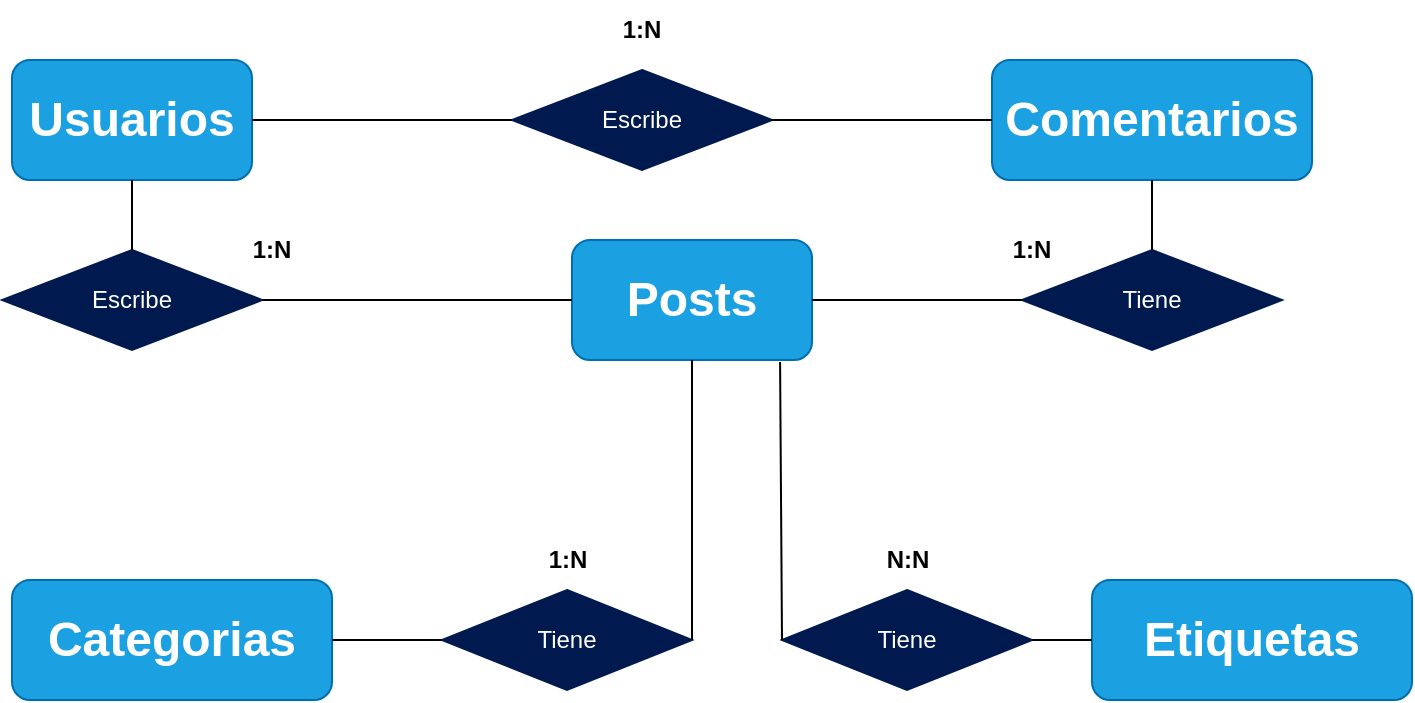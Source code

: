 <mxfile version="20.8.8" type="github">
  <diagram name="Page-1" id="ao6aAHn8_ZMpigJdrHCM">
    <mxGraphModel dx="880" dy="502" grid="1" gridSize="10" guides="1" tooltips="1" connect="1" arrows="1" fold="1" page="1" pageScale="1" pageWidth="850" pageHeight="1100" math="0" shadow="0">
      <root>
        <mxCell id="0" />
        <mxCell id="1" parent="0" />
        <mxCell id="60FBYSFak8FXu6HTe2es-1" value="&lt;h1&gt;&lt;font style=&quot;&quot; color=&quot;#ffffff&quot;&gt;Usuarios&lt;/font&gt;&lt;/h1&gt;" style="rounded=1;whiteSpace=wrap;html=1;fillColor=#1ba1e2;strokeColor=#006EAF;labelBackgroundColor=none;fontColor=#ffffff;" vertex="1" parent="1">
          <mxGeometry x="40" y="80" width="120" height="60" as="geometry" />
        </mxCell>
        <mxCell id="60FBYSFak8FXu6HTe2es-2" value="&lt;h1&gt;&lt;font style=&quot;&quot; color=&quot;#ffffff&quot;&gt;Comentarios&lt;/font&gt;&lt;/h1&gt;" style="rounded=1;whiteSpace=wrap;html=1;fillColor=#1ba1e2;strokeColor=#006EAF;labelBackgroundColor=none;fontColor=#ffffff;" vertex="1" parent="1">
          <mxGeometry x="530" y="80" width="160" height="60" as="geometry" />
        </mxCell>
        <mxCell id="60FBYSFak8FXu6HTe2es-3" value="&lt;h1&gt;&lt;font style=&quot;&quot; color=&quot;#ffffff&quot;&gt;Posts&lt;/font&gt;&lt;/h1&gt;" style="rounded=1;whiteSpace=wrap;html=1;fillColor=#1ba1e2;strokeColor=#006EAF;labelBackgroundColor=none;fontColor=#ffffff;" vertex="1" parent="1">
          <mxGeometry x="320" y="170" width="120" height="60" as="geometry" />
        </mxCell>
        <mxCell id="60FBYSFak8FXu6HTe2es-4" value="&lt;h1&gt;&lt;font style=&quot;&quot; color=&quot;#ffffff&quot;&gt;Categorias&lt;/font&gt;&lt;/h1&gt;" style="rounded=1;whiteSpace=wrap;html=1;fillColor=#1ba1e2;strokeColor=#006EAF;labelBackgroundColor=none;fontColor=#ffffff;" vertex="1" parent="1">
          <mxGeometry x="40" y="340" width="160" height="60" as="geometry" />
        </mxCell>
        <mxCell id="60FBYSFak8FXu6HTe2es-5" value="Escribe" style="rhombus;whiteSpace=wrap;html=1;labelBackgroundColor=none;fontColor=#ffffff;fillColor=#001A4F;strokeColor=#001A4F;" vertex="1" parent="1">
          <mxGeometry x="35" y="175" width="130" height="50" as="geometry" />
        </mxCell>
        <mxCell id="60FBYSFak8FXu6HTe2es-7" value="" style="endArrow=none;html=1;rounded=0;fontColor=#FFFFFF;entryX=0.5;entryY=1;entryDx=0;entryDy=0;" edge="1" parent="1" source="60FBYSFak8FXu6HTe2es-5" target="60FBYSFak8FXu6HTe2es-1">
          <mxGeometry width="50" height="50" relative="1" as="geometry">
            <mxPoint x="400" y="220" as="sourcePoint" />
            <mxPoint x="450" y="170" as="targetPoint" />
          </mxGeometry>
        </mxCell>
        <mxCell id="60FBYSFak8FXu6HTe2es-8" value="" style="endArrow=none;html=1;rounded=0;fontColor=#FFFFFF;entryX=1;entryY=0.5;entryDx=0;entryDy=0;exitX=0;exitY=0.5;exitDx=0;exitDy=0;" edge="1" parent="1" source="60FBYSFak8FXu6HTe2es-3" target="60FBYSFak8FXu6HTe2es-5">
          <mxGeometry width="50" height="50" relative="1" as="geometry">
            <mxPoint x="400" y="220" as="sourcePoint" />
            <mxPoint x="450" y="170" as="targetPoint" />
          </mxGeometry>
        </mxCell>
        <mxCell id="60FBYSFak8FXu6HTe2es-9" value="&lt;font color=&quot;#000000&quot;&gt;&lt;b&gt;1:N&lt;/b&gt;&lt;/font&gt;" style="text;html=1;strokeColor=none;fillColor=none;align=center;verticalAlign=middle;whiteSpace=wrap;rounded=0;fontColor=#FFFFFF;" vertex="1" parent="1">
          <mxGeometry x="140" y="160" width="60" height="30" as="geometry" />
        </mxCell>
        <mxCell id="60FBYSFak8FXu6HTe2es-10" value="Escribe" style="rhombus;whiteSpace=wrap;html=1;labelBackgroundColor=none;fontColor=#ffffff;fillColor=#001A4F;strokeColor=#001A4F;" vertex="1" parent="1">
          <mxGeometry x="290" y="85" width="130" height="50" as="geometry" />
        </mxCell>
        <mxCell id="60FBYSFak8FXu6HTe2es-11" value="" style="endArrow=none;html=1;rounded=0;fontColor=#000000;entryX=0;entryY=0.5;entryDx=0;entryDy=0;exitX=1;exitY=0.5;exitDx=0;exitDy=0;" edge="1" parent="1" source="60FBYSFak8FXu6HTe2es-1" target="60FBYSFak8FXu6HTe2es-10">
          <mxGeometry width="50" height="50" relative="1" as="geometry">
            <mxPoint x="400" y="220" as="sourcePoint" />
            <mxPoint x="450" y="170" as="targetPoint" />
          </mxGeometry>
        </mxCell>
        <mxCell id="60FBYSFak8FXu6HTe2es-12" value="" style="endArrow=none;html=1;rounded=0;fontColor=#000000;entryX=1;entryY=0.5;entryDx=0;entryDy=0;exitX=0;exitY=0.5;exitDx=0;exitDy=0;" edge="1" parent="1" source="60FBYSFak8FXu6HTe2es-2" target="60FBYSFak8FXu6HTe2es-10">
          <mxGeometry width="50" height="50" relative="1" as="geometry">
            <mxPoint x="400" y="220" as="sourcePoint" />
            <mxPoint x="450" y="170" as="targetPoint" />
          </mxGeometry>
        </mxCell>
        <mxCell id="60FBYSFak8FXu6HTe2es-13" value="&lt;font color=&quot;#000000&quot;&gt;&lt;b&gt;1:N&lt;/b&gt;&lt;/font&gt;" style="text;html=1;strokeColor=none;fillColor=none;align=center;verticalAlign=middle;whiteSpace=wrap;rounded=0;fontColor=#FFFFFF;" vertex="1" parent="1">
          <mxGeometry x="325" y="50" width="60" height="30" as="geometry" />
        </mxCell>
        <mxCell id="60FBYSFak8FXu6HTe2es-14" value="Tiene" style="rhombus;whiteSpace=wrap;html=1;labelBackgroundColor=none;fontColor=#ffffff;fillColor=#001A4F;strokeColor=#001A4F;" vertex="1" parent="1">
          <mxGeometry x="545" y="175" width="130" height="50" as="geometry" />
        </mxCell>
        <mxCell id="60FBYSFak8FXu6HTe2es-15" value="" style="endArrow=none;html=1;rounded=0;fontColor=#000000;entryX=0.5;entryY=1;entryDx=0;entryDy=0;" edge="1" parent="1" source="60FBYSFak8FXu6HTe2es-14" target="60FBYSFak8FXu6HTe2es-2">
          <mxGeometry width="50" height="50" relative="1" as="geometry">
            <mxPoint x="400" y="220" as="sourcePoint" />
            <mxPoint x="450" y="170" as="targetPoint" />
          </mxGeometry>
        </mxCell>
        <mxCell id="60FBYSFak8FXu6HTe2es-16" value="" style="endArrow=none;html=1;rounded=0;fontColor=#000000;entryX=0;entryY=0.5;entryDx=0;entryDy=0;exitX=1;exitY=0.5;exitDx=0;exitDy=0;" edge="1" parent="1" source="60FBYSFak8FXu6HTe2es-3" target="60FBYSFak8FXu6HTe2es-14">
          <mxGeometry width="50" height="50" relative="1" as="geometry">
            <mxPoint x="400" y="220" as="sourcePoint" />
            <mxPoint x="450" y="170" as="targetPoint" />
          </mxGeometry>
        </mxCell>
        <mxCell id="60FBYSFak8FXu6HTe2es-17" value="&lt;font color=&quot;#000000&quot;&gt;&lt;b&gt;1:N&lt;/b&gt;&lt;/font&gt;" style="text;html=1;strokeColor=none;fillColor=none;align=center;verticalAlign=middle;whiteSpace=wrap;rounded=0;fontColor=#FFFFFF;" vertex="1" parent="1">
          <mxGeometry x="520" y="160" width="60" height="30" as="geometry" />
        </mxCell>
        <mxCell id="60FBYSFak8FXu6HTe2es-18" value="Tiene" style="rhombus;whiteSpace=wrap;html=1;labelBackgroundColor=none;fontColor=#ffffff;fillColor=#001A4F;strokeColor=#001A4F;" vertex="1" parent="1">
          <mxGeometry x="255" y="345" width="125" height="50" as="geometry" />
        </mxCell>
        <mxCell id="60FBYSFak8FXu6HTe2es-19" value="" style="endArrow=none;html=1;rounded=0;fontColor=#000000;entryX=0;entryY=0.5;entryDx=0;entryDy=0;exitX=1;exitY=0.5;exitDx=0;exitDy=0;" edge="1" parent="1" source="60FBYSFak8FXu6HTe2es-4" target="60FBYSFak8FXu6HTe2es-18">
          <mxGeometry width="50" height="50" relative="1" as="geometry">
            <mxPoint x="400" y="220" as="sourcePoint" />
            <mxPoint x="450" y="170" as="targetPoint" />
          </mxGeometry>
        </mxCell>
        <mxCell id="60FBYSFak8FXu6HTe2es-20" value="" style="endArrow=none;html=1;rounded=0;fontColor=#000000;entryX=1;entryY=0.5;entryDx=0;entryDy=0;exitX=0.5;exitY=1;exitDx=0;exitDy=0;" edge="1" parent="1" source="60FBYSFak8FXu6HTe2es-3" target="60FBYSFak8FXu6HTe2es-18">
          <mxGeometry width="50" height="50" relative="1" as="geometry">
            <mxPoint x="400" y="220" as="sourcePoint" />
            <mxPoint x="450" y="170" as="targetPoint" />
          </mxGeometry>
        </mxCell>
        <mxCell id="60FBYSFak8FXu6HTe2es-21" value="&lt;h1&gt;&lt;font style=&quot;&quot; color=&quot;#ffffff&quot;&gt;Etiquetas&lt;/font&gt;&lt;/h1&gt;" style="rounded=1;whiteSpace=wrap;html=1;fillColor=#1ba1e2;strokeColor=#006EAF;labelBackgroundColor=none;fontColor=#ffffff;" vertex="1" parent="1">
          <mxGeometry x="580" y="340" width="160" height="60" as="geometry" />
        </mxCell>
        <mxCell id="60FBYSFak8FXu6HTe2es-22" value="Tiene" style="rhombus;whiteSpace=wrap;html=1;labelBackgroundColor=none;fontColor=#ffffff;fillColor=#001A4F;strokeColor=#001A4F;" vertex="1" parent="1">
          <mxGeometry x="425" y="345" width="125" height="50" as="geometry" />
        </mxCell>
        <mxCell id="60FBYSFak8FXu6HTe2es-23" value="" style="endArrow=none;html=1;rounded=0;fontColor=#000000;entryX=0;entryY=0.5;entryDx=0;entryDy=0;exitX=1;exitY=0.5;exitDx=0;exitDy=0;" edge="1" parent="1" source="60FBYSFak8FXu6HTe2es-22" target="60FBYSFak8FXu6HTe2es-21">
          <mxGeometry width="50" height="50" relative="1" as="geometry">
            <mxPoint x="400" y="200" as="sourcePoint" />
            <mxPoint x="450" y="150" as="targetPoint" />
          </mxGeometry>
        </mxCell>
        <mxCell id="60FBYSFak8FXu6HTe2es-24" value="" style="endArrow=none;html=1;rounded=0;fontColor=#000000;entryX=0;entryY=0.5;entryDx=0;entryDy=0;exitX=0.867;exitY=1.017;exitDx=0;exitDy=0;exitPerimeter=0;" edge="1" parent="1" source="60FBYSFak8FXu6HTe2es-3" target="60FBYSFak8FXu6HTe2es-22">
          <mxGeometry width="50" height="50" relative="1" as="geometry">
            <mxPoint x="400" y="200" as="sourcePoint" />
            <mxPoint x="450" y="150" as="targetPoint" />
          </mxGeometry>
        </mxCell>
        <mxCell id="60FBYSFak8FXu6HTe2es-25" value="&lt;font color=&quot;#000000&quot;&gt;&lt;b&gt;1:N&lt;/b&gt;&lt;/font&gt;" style="text;html=1;strokeColor=none;fillColor=none;align=center;verticalAlign=middle;whiteSpace=wrap;rounded=0;fontColor=#FFFFFF;" vertex="1" parent="1">
          <mxGeometry x="287.5" y="315" width="60" height="30" as="geometry" />
        </mxCell>
        <mxCell id="60FBYSFak8FXu6HTe2es-26" value="&lt;font color=&quot;#000000&quot;&gt;&lt;b&gt;N:N&lt;/b&gt;&lt;/font&gt;" style="text;html=1;strokeColor=none;fillColor=none;align=center;verticalAlign=middle;whiteSpace=wrap;rounded=0;fontColor=#FFFFFF;" vertex="1" parent="1">
          <mxGeometry x="457.5" y="315" width="60" height="30" as="geometry" />
        </mxCell>
      </root>
    </mxGraphModel>
  </diagram>
</mxfile>
